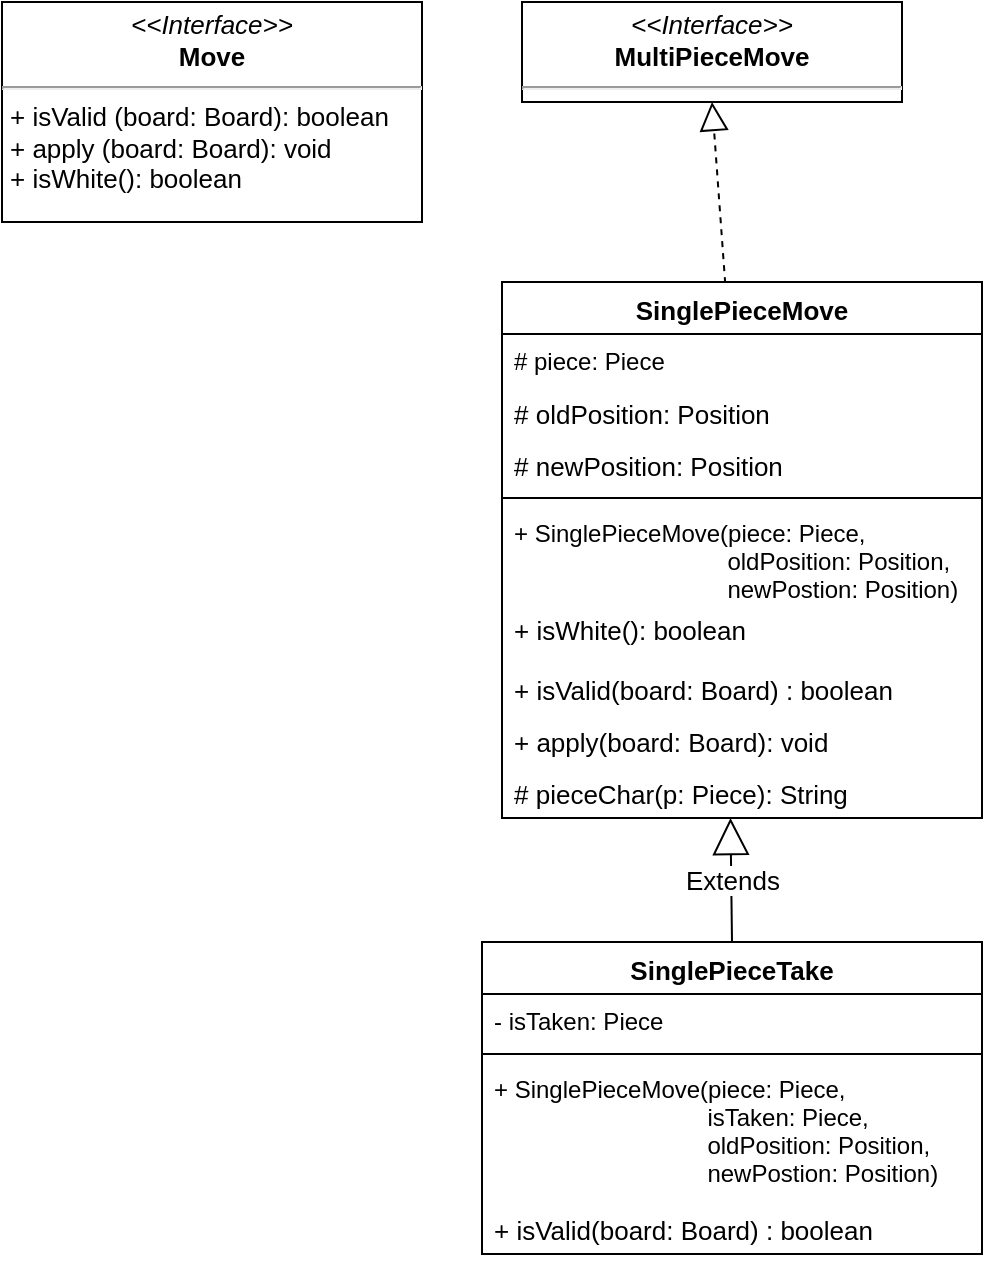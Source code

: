 <mxfile version="13.0.3" type="device"><diagram id="C5RBs43oDa-KdzZeNtuy" name="Page-1"><mxGraphModel dx="1185" dy="687" grid="1" gridSize="10" guides="1" tooltips="1" connect="1" arrows="1" fold="1" page="1" pageScale="1" pageWidth="1169" pageHeight="1654" math="0" shadow="0"><root><mxCell id="WIyWlLk6GJQsqaUBKTNV-0"/><mxCell id="WIyWlLk6GJQsqaUBKTNV-1" parent="WIyWlLk6GJQsqaUBKTNV-0"/><mxCell id="aJhPg-HvMOZ1kB8nIz1M-8" value="&lt;p style=&quot;margin: 4px 0px 0px ; text-align: center ; font-size: 13px&quot;&gt;&lt;i style=&quot;font-size: 13px&quot;&gt;&amp;lt;&amp;lt;Interface&amp;gt;&amp;gt;&lt;/i&gt;&lt;br style=&quot;font-size: 13px&quot;&gt;&lt;b style=&quot;font-size: 13px&quot;&gt;Move&lt;/b&gt;&lt;/p&gt;&lt;hr style=&quot;font-size: 13px&quot;&gt;&lt;p style=&quot;margin: 0px 0px 0px 4px ; font-size: 13px&quot;&gt;&lt;span style=&quot;font-size: 13px&quot;&gt;+ isValid&amp;nbsp;&lt;/span&gt;&lt;span style=&quot;font-size: 13px&quot;&gt;(board: Board): boolean&lt;/span&gt;&lt;/p&gt;&lt;p style=&quot;margin: 0px 0px 0px 4px ; font-size: 13px&quot;&gt;+ apply (board: Board): void&lt;/p&gt;&lt;p style=&quot;margin: 0px 0px 0px 4px ; font-size: 13px&quot;&gt;+ isWhite(): boolean&lt;/p&gt;" style="verticalAlign=top;align=left;overflow=fill;fontSize=13;fontFamily=Helvetica;html=1;whiteSpace=wrap;" vertex="1" parent="WIyWlLk6GJQsqaUBKTNV-1"><mxGeometry x="140" y="90" width="210" height="110" as="geometry"/></mxCell><mxCell id="aJhPg-HvMOZ1kB8nIz1M-9" value="&lt;p style=&quot;margin: 4px 0px 0px; text-align: center; font-size: 13px;&quot;&gt;&lt;i style=&quot;font-size: 13px;&quot;&gt;&amp;lt;&amp;lt;Interface&amp;gt;&amp;gt;&lt;/i&gt;&lt;br style=&quot;font-size: 13px;&quot;&gt;&lt;b style=&quot;font-size: 13px;&quot;&gt;MultiPieceMove&lt;/b&gt;&lt;/p&gt;&lt;hr style=&quot;font-size: 13px;&quot;&gt;&lt;p style=&quot;margin: 0px 0px 0px 4px; font-size: 13px;&quot;&gt;&lt;br style=&quot;font-size: 13px;&quot;&gt;&lt;/p&gt;" style="verticalAlign=top;align=left;overflow=fill;fontSize=13;fontFamily=Helvetica;html=1;whiteSpace=wrap;" vertex="1" parent="WIyWlLk6GJQsqaUBKTNV-1"><mxGeometry x="400" y="90" width="190" height="50" as="geometry"/></mxCell><mxCell id="aJhPg-HvMOZ1kB8nIz1M-52" value="Extends" style="endArrow=block;endSize=16;endFill=0;html=1;fontSize=13;entryX=0.476;entryY=1;entryDx=0;entryDy=0;entryPerimeter=0;exitX=0.5;exitY=0;exitDx=0;exitDy=0;" edge="1" parent="WIyWlLk6GJQsqaUBKTNV-1" source="aJhPg-HvMOZ1kB8nIz1M-43" target="aJhPg-HvMOZ1kB8nIz1M-42"><mxGeometry width="160" relative="1" as="geometry"><mxPoint x="410" y="340" as="sourcePoint"/><mxPoint x="570" y="340" as="targetPoint"/></mxGeometry></mxCell><mxCell id="aJhPg-HvMOZ1kB8nIz1M-54" value="" style="endArrow=block;dashed=1;endFill=0;endSize=12;html=1;fontSize=13;exitX=0.465;exitY=0.002;exitDx=0;exitDy=0;exitPerimeter=0;entryX=0.5;entryY=1;entryDx=0;entryDy=0;" edge="1" parent="WIyWlLk6GJQsqaUBKTNV-1" source="aJhPg-HvMOZ1kB8nIz1M-17" target="aJhPg-HvMOZ1kB8nIz1M-9"><mxGeometry width="160" relative="1" as="geometry"><mxPoint x="630" y="180" as="sourcePoint"/><mxPoint x="790" y="180" as="targetPoint"/></mxGeometry></mxCell><mxCell id="aJhPg-HvMOZ1kB8nIz1M-17" value="SinglePieceMove" style="swimlane;fontStyle=1;align=center;verticalAlign=top;childLayout=stackLayout;horizontal=1;startSize=26;horizontalStack=0;resizeParent=1;resizeParentMax=0;resizeLast=0;collapsible=1;marginBottom=0;fontSize=13;" vertex="1" parent="WIyWlLk6GJQsqaUBKTNV-1"><mxGeometry x="390" y="230" width="240" height="268" as="geometry"/></mxCell><mxCell id="aJhPg-HvMOZ1kB8nIz1M-18" value="# piece: Piece" style="text;strokeColor=none;fillColor=none;align=left;verticalAlign=top;spacingLeft=4;spacingRight=4;overflow=hidden;rotatable=0;points=[[0,0.5],[1,0.5]];portConstraint=eastwest;" vertex="1" parent="aJhPg-HvMOZ1kB8nIz1M-17"><mxGeometry y="26" width="240" height="26" as="geometry"/></mxCell><mxCell id="aJhPg-HvMOZ1kB8nIz1M-38" value="# oldPosition: Position" style="text;strokeColor=none;fillColor=none;align=left;verticalAlign=top;spacingLeft=4;spacingRight=4;overflow=hidden;rotatable=0;points=[[0,0.5],[1,0.5]];portConstraint=eastwest;fontSize=13;" vertex="1" parent="aJhPg-HvMOZ1kB8nIz1M-17"><mxGeometry y="52" width="240" height="26" as="geometry"/></mxCell><mxCell id="aJhPg-HvMOZ1kB8nIz1M-37" value="# newPosition: Position" style="text;strokeColor=none;fillColor=none;align=left;verticalAlign=top;spacingLeft=4;spacingRight=4;overflow=hidden;rotatable=0;points=[[0,0.5],[1,0.5]];portConstraint=eastwest;fontSize=13;" vertex="1" parent="aJhPg-HvMOZ1kB8nIz1M-17"><mxGeometry y="78" width="240" height="26" as="geometry"/></mxCell><mxCell id="aJhPg-HvMOZ1kB8nIz1M-19" value="" style="line;strokeWidth=1;fillColor=none;align=left;verticalAlign=middle;spacingTop=-1;spacingLeft=3;spacingRight=3;rotatable=0;labelPosition=right;points=[];portConstraint=eastwest;" vertex="1" parent="aJhPg-HvMOZ1kB8nIz1M-17"><mxGeometry y="104" width="240" height="8" as="geometry"/></mxCell><mxCell id="aJhPg-HvMOZ1kB8nIz1M-20" value="+ SinglePieceMove(piece: Piece,&#10;                                oldPosition: Position,&#10;                                newPostion: Position)" style="text;strokeColor=none;fillColor=none;align=left;verticalAlign=top;spacingLeft=4;spacingRight=4;overflow=hidden;rotatable=0;points=[[0,0.5],[1,0.5]];portConstraint=eastwest;" vertex="1" parent="aJhPg-HvMOZ1kB8nIz1M-17"><mxGeometry y="112" width="240" height="48" as="geometry"/></mxCell><mxCell id="aJhPg-HvMOZ1kB8nIz1M-39" value="+ isWhite(): boolean" style="text;strokeColor=none;fillColor=none;align=left;verticalAlign=top;spacingLeft=4;spacingRight=4;overflow=hidden;rotatable=0;points=[[0,0.5],[1,0.5]];portConstraint=eastwest;fontSize=13;" vertex="1" parent="aJhPg-HvMOZ1kB8nIz1M-17"><mxGeometry y="160" width="240" height="30" as="geometry"/></mxCell><mxCell id="aJhPg-HvMOZ1kB8nIz1M-40" value="+ isValid(board: Board) : boolean" style="text;strokeColor=none;fillColor=none;align=left;verticalAlign=top;spacingLeft=4;spacingRight=4;overflow=hidden;rotatable=0;points=[[0,0.5],[1,0.5]];portConstraint=eastwest;fontSize=13;" vertex="1" parent="aJhPg-HvMOZ1kB8nIz1M-17"><mxGeometry y="190" width="240" height="26" as="geometry"/></mxCell><mxCell id="aJhPg-HvMOZ1kB8nIz1M-41" value="+ apply(board: Board): void&#10;" style="text;strokeColor=none;fillColor=none;align=left;verticalAlign=top;spacingLeft=4;spacingRight=4;overflow=hidden;rotatable=0;points=[[0,0.5],[1,0.5]];portConstraint=eastwest;fontSize=13;" vertex="1" parent="aJhPg-HvMOZ1kB8nIz1M-17"><mxGeometry y="216" width="240" height="26" as="geometry"/></mxCell><mxCell id="aJhPg-HvMOZ1kB8nIz1M-42" value="# pieceChar(p: Piece): String" style="text;strokeColor=none;fillColor=none;align=left;verticalAlign=top;spacingLeft=4;spacingRight=4;overflow=hidden;rotatable=0;points=[[0,0.5],[1,0.5]];portConstraint=eastwest;fontSize=13;" vertex="1" parent="aJhPg-HvMOZ1kB8nIz1M-17"><mxGeometry y="242" width="240" height="26" as="geometry"/></mxCell><mxCell id="aJhPg-HvMOZ1kB8nIz1M-43" value="SinglePieceTake" style="swimlane;fontStyle=1;align=center;verticalAlign=top;childLayout=stackLayout;horizontal=1;startSize=26;horizontalStack=0;resizeParent=1;resizeParentMax=0;resizeLast=0;collapsible=1;marginBottom=0;fontSize=13;" vertex="1" parent="WIyWlLk6GJQsqaUBKTNV-1"><mxGeometry x="380" y="560" width="250" height="156" as="geometry"/></mxCell><mxCell id="aJhPg-HvMOZ1kB8nIz1M-44" value="- isTaken: Piece" style="text;strokeColor=none;fillColor=none;align=left;verticalAlign=top;spacingLeft=4;spacingRight=4;overflow=hidden;rotatable=0;points=[[0,0.5],[1,0.5]];portConstraint=eastwest;" vertex="1" parent="aJhPg-HvMOZ1kB8nIz1M-43"><mxGeometry y="26" width="250" height="26" as="geometry"/></mxCell><mxCell id="aJhPg-HvMOZ1kB8nIz1M-45" value="" style="line;strokeWidth=1;fillColor=none;align=left;verticalAlign=middle;spacingTop=-1;spacingLeft=3;spacingRight=3;rotatable=0;labelPosition=right;points=[];portConstraint=eastwest;" vertex="1" parent="aJhPg-HvMOZ1kB8nIz1M-43"><mxGeometry y="52" width="250" height="8" as="geometry"/></mxCell><mxCell id="aJhPg-HvMOZ1kB8nIz1M-50" value="+ SinglePieceMove(piece: Piece,&#10;                                isTaken: Piece,&#10;                                oldPosition: Position,&#10;                                newPostion: Position)" style="text;strokeColor=none;fillColor=none;align=left;verticalAlign=top;spacingLeft=4;spacingRight=4;overflow=hidden;rotatable=0;points=[[0,0.5],[1,0.5]];portConstraint=eastwest;" vertex="1" parent="aJhPg-HvMOZ1kB8nIz1M-43"><mxGeometry y="60" width="250" height="70" as="geometry"/></mxCell><mxCell id="aJhPg-HvMOZ1kB8nIz1M-51" value="+ isValid(board: Board) : boolean" style="text;strokeColor=none;fillColor=none;align=left;verticalAlign=top;spacingLeft=4;spacingRight=4;overflow=hidden;rotatable=0;points=[[0,0.5],[1,0.5]];portConstraint=eastwest;fontSize=13;" vertex="1" parent="aJhPg-HvMOZ1kB8nIz1M-43"><mxGeometry y="130" width="250" height="26" as="geometry"/></mxCell></root></mxGraphModel></diagram></mxfile>